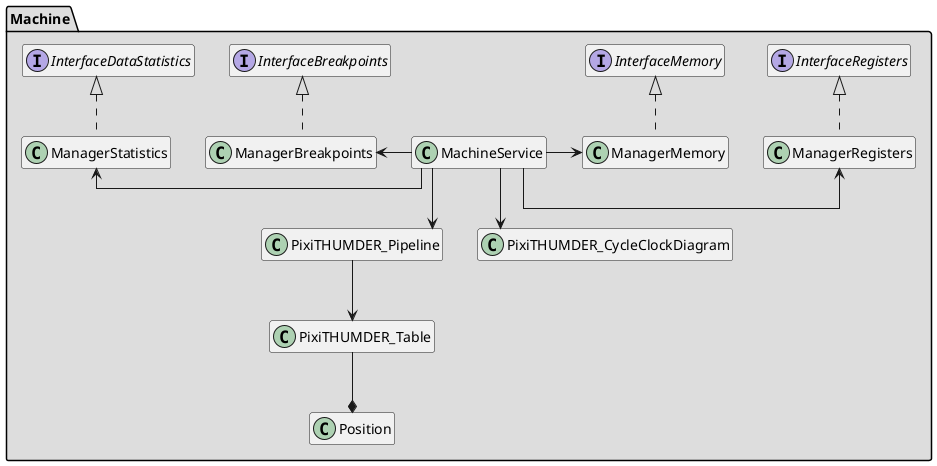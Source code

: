 @startuml
hide class fields
hide class method
hide interface fields
hide interface method

skinparam linetype ortho

package Machine #DDDDDD {
  class PixiTHUMDER_Pipeline {
    -InstStages_text: PIXI.Text
    -IF_text: PIXI.Text
    -ID_text: PIXI.Text
    -intEX_text: PIXI.Text
    -MEM_text: PIXI.Text
    -WB_text: PIXI.Text
    -faddEX_array: PIXI.Text[]
    -fmultEX_array: PIXI.Text[]
    -fdivEX_array: PIXI.Text[]
    -faddEX_count: any
    -fmultEX_count: any
    -fdivEX_count: any
    +reset(faddEX_count: number, fmultEX_count: number, fdivEX_count: number): void
    -initTexts(): void
    -drawText(object: PIXI.Text, coords: CoordsType): void
    -initArrows(): void
    -initBoxes(): void
    -drawBox(color: number, positionStart: CoordsType, text: string): void
    -drawLine(from: CoordsType, to: CoordsType): void
    -drawArrow(from: CoordsType, to: CoordsType): void
    +update_IF_text(value: string): void
    +update_ID_text(value: string): void
    +update_intEX_text(value: string): void
    +update_faddEX_text(count: number, value: string): void
    +update_fmultEX_text(count: number, value: string): void
    +update_fdivEX_text(count: number, value: string): void
    +update_MEM_text(value: string): void
    +update_WB_text(value: string): void
    +draw(): PIXI.Container
    +toString(): string
  }
  class Position {
    +row: any
    +col: any
    +toString(): string
  }
  class PixiTHUMDER_Table {
    +table: Map<string, PIXI.Container>
    -cellMaxWidth: any
    -cellMaxHeight: any
    -rowSeparation: any
    -columnSeparation: any
    -isDebug: false
    +getAllPositions(): Position[]
    +getAllRows(): number[]
    +getAllColumns(): number[]
    +deleteRow(row: number): void
    +deleteCol(col: number): void
    +deleteCell(row: number, col: number): boolean
    +clearCell(row: number, col: number): void
    +setCell(row: number, col: number, content: PIXI.Container): void
    +drawCell(row: number, col: number): void
    +draw(): PIXI.Container
    +existCell(row: number, col: number): boolean
    -getCell(row: number, col: number): PIXI.Container
  }
  class PixiTHUMDER_CycleClockDiagram {
    +realStep: number
    +instructions: number
    -table: PixiTHUMDER_Table
    -tableSteps: PixiTHUMDER_Table
    -tableInstructions: PixiTHUMDER_Table
    -arrows: PIXI.Graphics[]
    -arrowsContainer: PIXI.Container
    -borderTitle: PIXI.Graphics
    -borderLeft: PIXI.Graphics
    -borderTop: PIXI.Graphics
    -stepToStart: number
    -last: number
    +borderTopWidth: number
    +borderLeftHeight: number
    +reset(): void
    -initTables(): void
    -drawArrow(arrowDirection: TypeArrowDirection, color?: number): void
    -drawBorders(): void
    -drawSteps(displayStep?: number): void
    -drawInstruction(textValue: string): void
    +nextStep(pipeline: TypePipeline, step?: number): void
    +addInstruction(text: string): void
    +addArrow(instructionArrow: TypeArrowDirection, color: number): void
    +moveLeft(): void
    +moveRight(): void
    +moveTop(): void
    +moveBottom(): void
    +debug(): void
    +draw(): PIXI.Container
    +toString(): string
    -{static} drawCycle(code?: TypePipelineStage | TypeStall): PIXI.Graphics
  }
  class ManagerRegisters implements InterfaceRegisters {
    +PC: Int32
    +IMAR: Int32
    +IR: Int32
    +A: Int32
    +AHI: Int32
    +B: Int32
    +BHI: Int32
    +BTA: Int32
    +ALU: Int32
    +ALUHI: Int32
    +FPSR: Int32
    +DMAR: Int32
    +SDR: Int32
    +SDRHI: Int32
    +LDR: Int32
    +LDRHI: Int32
    +R: Int32[]
    +F: Float32[]
    +processRegisterToUpdateArray(response: TypeRegisterToUpdate[]): void
    +setRegisterControlWithHexadecimal(registerControl: TypeRegisterControl, hexadecimal: string): void
    +setRegisterIntegerWithHexadecimal(index: number, hexadecimal: string): void
    +setRegisterFloatWithHexadecimal(index: number, hexadecimal: string): void
    +setRegisterDoubleWithHexadecimal(index: number, hexadecimal: string): void
    +setRegisterControlWithBinary(registerControl: TypeRegisterControl, binary: string): void
    +setRegisterIntegerWithBinary(index: number, binary: string): void
    +setRegisterFloatWithBinary(index: number, binary: string): void
    +setRegisterDoubleWithBinary(index: number, binary: string): void
    +reset(): void
  }
  class ManagerMemory implements InterfaceMemory {
    +_memorySizeBytes: number
    +_memoryInt8Array: Uint8Array
    +processResponseMachineDirectives(directives: TypeDirectiveData[]): void
    +processResponseMachineInstructions(instructions: TypeInstructionsData[]): void
    +processMemoryToUpdateArray(response: TypeMemoryToUpdate[]): void
    +getMemoryWordByIndex(index: number): Int32
    +getMemoryWordByAddress(address: string): Int32
    +getMemoryWordBinaryByIndex(index: number): string
    +setMemoryWordByIndex(index: number, data: Int32): void
    +setMemoryWordByAddress(address: string, data: Int32): void
    +setMemoryWordBinaryByAddress(address: string, binary32: string): void
    +setMemoryWordBinaryByIndex(index: number, binary32: string): void
    +getMemoryByteBinaryByIndex(index: number): string
    +setMemoryByteBinaryByIndex(index: number, binary: string): void
    +setMemoryByteBinaryByAddress(address: string, binary08: string): void
    +getMemoryHalfWordBinaryByIndex(index: number): string
    +setMemoryHalfWordBinaryByIndex(index: number, binary16: string): void
    +setMemoryHalfWordBinaryByAddress(address: string, binary16: string): void
    +setMemoryFloatBinaryByAddress(address: string, binary32: string): void
    +setMemoryDoubleBinaryByAddress(address: string, binary64: string): void
    -setMemory_stringBinary_ByIndex(index: number, binary_08_16_32_64: string): void
    +getAllMemoryWord(): Int32[]
    +getAllIndexByWord(): number[]
    +setSize(memorySize: number): void
    +getAllMemory(): TypeMemory[]
    +reset(newMemorySizeBytes: number): void
  }
  class ManagerBreakpoints implements InterfaceBreakpoints {
    +_breakpoints: TypeBreakpoints
    +toggleBreakpoint(lineNumber: number): void
    +getBreakpoint(lineNumber: number): boolean
    +updateManager(breakpoints: TypeBreakpoints): void
    +getAllBreakpoints(): TypeBreakpoints
    +getAllLinesWithBreakpoints(): number[]
    +isBreakpoint(line: number): boolean
    +reset(): void
  }
  class ManagerStatistics implements InterfaceDataStatistics {
    +_data: TypeDataStatistics
    +processResponse(response: Partial<TypeDataStatistics>): void
    +getData(): TypeDataStatistics
    +reset(): void
  }
  class MachineService {
    +floatingPointStageConfiguration: TypeFloatingPointStageConfiguration
    +pipeline: PixiTHUMDER_Pipeline
    +cycleClockDiagram: PixiTHUMDER_CycleClockDiagram
    +dataStatistics: ManagerStatistics
    +registers: ManagerRegisters
    +memory: ManagerMemory
    +memorySize: any
    +breakpointManager: ManagerBreakpoints
    +code: UtilsDataStructures.THUMDER_Map<TypeAddress, TypeInstructionsData>
    +canSimulate: boolean
    -statusMachineInStep: TypeSimulationStep
    +isBreakpoint$: Subject<number>
    +codeSimulation$: Subject<TypeInstructionsData[]>
    +stepSimulation$: Subject<TypeSimulationStep>
    +dataStatistics$: Subject<TypeDataStatistics>
    +logger: string
    -level: EnumLogLevel
    -privateStep: number
    -privateLine: number
    -timer: Observable<number>
    -timerObserver: PartialObserver<number>
    +reset$: Subject<void>
    +logger$: Subject<string>
    +step$: Subject<number>
    +line$: Subject<number>
    +isRunning$: Subject<boolean>
    +isComplete$: Subject<boolean>
    +isRunning: boolean
    +isComplete: boolean
    +isBreakpoint: boolean
    -store: StorageService
    -socketProviderConnect: SocketProviderConnectService
    -translate: TranslateService
    -toast: ToastrService
    +resetMachineStatus(): Promise<boolean>
    +getResetObservable(): Observable<void>
    +getStepObservable(): Observable<number>
    +getLineObservable(): Observable<number>
    +getIsRunningObservable(): Observable<boolean>
    +getIsCompleteObservable(): Observable<boolean>
    +getStepSimulationObservable(): Observable<TypeSimulationStep>
    +getCodeSimulationObservable(): Observable<TypeInstructionsData[]>
    +getDebuggerObservable(): Observable<number>
    +getDataStatisticsObservable(): Observable<TypeDataStatistics>
    +getLoggerObservable(): Observable<string>
    +getStatusWebsocketObservable(): Observable<"Connect" | "Disconnect">
    +getStatusWebsocket(): "Connect" | "Disconnect"
    +getListStatusPipeline(): TypePipelineToProcess[]
    +play(): Promise<void>
    +reset(): Promise<void>
    +nextStep(): Promise<void>
    +pause(): Promise<void>
    +resume(): Promise<void>
    +end(): Promise<void>
    -SimulationInit(): Promise<boolean>
    -SimulationNextStep(): Promise<void>
    -CheckConditions(): Promise<boolean>
    -ProcessStep(): Promise<void>
    +updateRegisterInServer(registersToUpdate: TypeRegisterToUpdate[]): Promise<boolean>
    +updateMemoryInServer(memoryToUpdate: TypeMemoryToUpdate[]): Promise<boolean>
    +writeToLog(msg: string, level?: EnumLogLevel, params?: TypeLogger[]): void
    +getCode(address: TypeAddress): TypeInstructionsData
    +getAllStatusMachine(): TypeStatusMachine
    +resetConnection(): void
    -stringFormat(msg: string, params: TypeLogger[]): string
    -shouldLog(level: EnumLogLevel): boolean
    -toastMessage(key_title?: string, key_message?: string): Promise<void>
  }
  interface InterfaceRegisters {
    +PC: Int32
    +IMAR: Int32
    +IR: Int32
    +A: Int32
    +AHI: Int32
    +B: Int32
    +BHI: Int32
    +BTA: Int32
    +ALU: Int32
    +ALUHI: Int32
    +FPSR: Int32
    +DMAR: Int32
    +SDR: Int32
    +SDRHI: Int32
    +LDR: Int32
    +LDRHI: Int32
    +R: Int32[]
    +F: Float32[]
    +processRegisterToUpdateArray(response: TypeRegisterToUpdate[]): void
    +reset(): void
  }
  interface InterfaceBreakpoints {
    +_breakpoints: TypeBreakpoints
    +reset(): void
  }
  interface InterfaceMemory {
    +_memorySizeBytes: number
    +_memoryInt8Array: Uint8Array
    +processResponseMachineDirectives(directives: TypeDirectiveData[]): void
    +processResponseMachineInstructions(instructions: TypeInstructionsData[]): void
    +processMemoryToUpdateArray(response: TypeMemoryToUpdate[]): void
    +reset(newMemorySizeBytes: number): void
  }
  interface InterfaceDataStatistics {
    +_data: TypeDataStatistics
    +processResponse(response: Partial<TypeDataStatistics>): void
    +reset()
  }
  PixiTHUMDER_Table--*Position
  PixiTHUMDER_Pipeline-->PixiTHUMDER_Table
  MachineService-->PixiTHUMDER_Pipeline
  MachineService-->PixiTHUMDER_CycleClockDiagram
  MachineService--right>ManagerRegisters
  MachineService--right>ManagerMemory
  MachineService--left>ManagerBreakpoints
  MachineService--left>ManagerStatistics
}

@enduml
